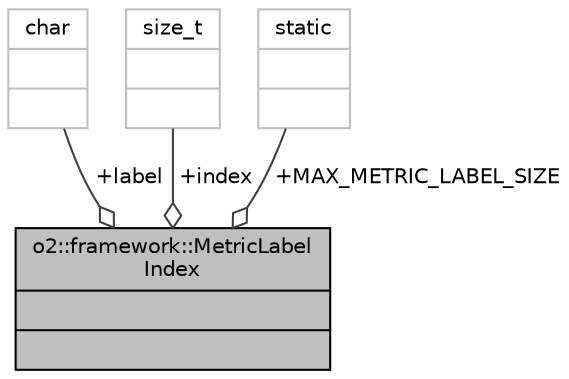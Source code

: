 digraph "o2::framework::MetricLabelIndex"
{
 // INTERACTIVE_SVG=YES
  bgcolor="transparent";
  edge [fontname="Helvetica",fontsize="10",labelfontname="Helvetica",labelfontsize="10"];
  node [fontname="Helvetica",fontsize="10",shape=record];
  Node1 [label="{o2::framework::MetricLabel\lIndex\n||}",height=0.2,width=0.4,color="black", fillcolor="grey75", style="filled", fontcolor="black"];
  Node2 -> Node1 [color="grey25",fontsize="10",style="solid",label=" +label" ,arrowhead="odiamond",fontname="Helvetica"];
  Node2 [label="{char\n||}",height=0.2,width=0.4,color="grey75"];
  Node3 -> Node1 [color="grey25",fontsize="10",style="solid",label=" +index" ,arrowhead="odiamond",fontname="Helvetica"];
  Node3 [label="{size_t\n||}",height=0.2,width=0.4,color="grey75"];
  Node4 -> Node1 [color="grey25",fontsize="10",style="solid",label=" +MAX_METRIC_LABEL_SIZE" ,arrowhead="odiamond",fontname="Helvetica"];
  Node4 [label="{static\n||}",height=0.2,width=0.4,color="grey75"];
}
